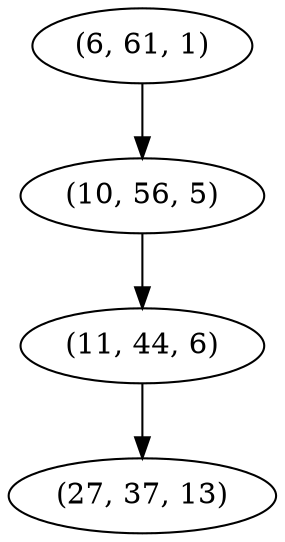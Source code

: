 digraph tree {
    "(6, 61, 1)";
    "(10, 56, 5)";
    "(11, 44, 6)";
    "(27, 37, 13)";
    "(6, 61, 1)" -> "(10, 56, 5)";
    "(10, 56, 5)" -> "(11, 44, 6)";
    "(11, 44, 6)" -> "(27, 37, 13)";
}
